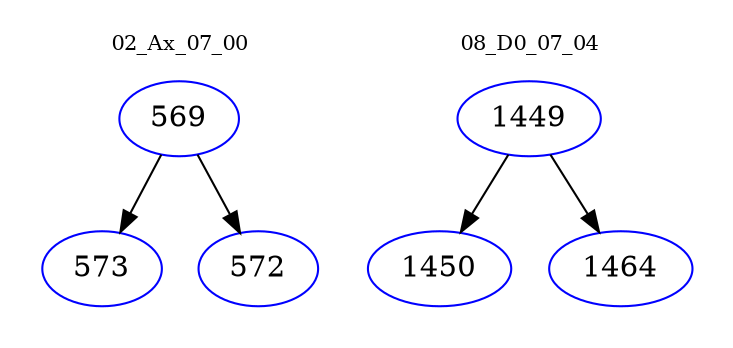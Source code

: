 digraph{
subgraph cluster_0 {
color = white
label = "02_Ax_07_00";
fontsize=10;
T0_569 [label="569", color="blue"]
T0_569 -> T0_573 [color="black"]
T0_573 [label="573", color="blue"]
T0_569 -> T0_572 [color="black"]
T0_572 [label="572", color="blue"]
}
subgraph cluster_1 {
color = white
label = "08_D0_07_04";
fontsize=10;
T1_1449 [label="1449", color="blue"]
T1_1449 -> T1_1450 [color="black"]
T1_1450 [label="1450", color="blue"]
T1_1449 -> T1_1464 [color="black"]
T1_1464 [label="1464", color="blue"]
}
}

